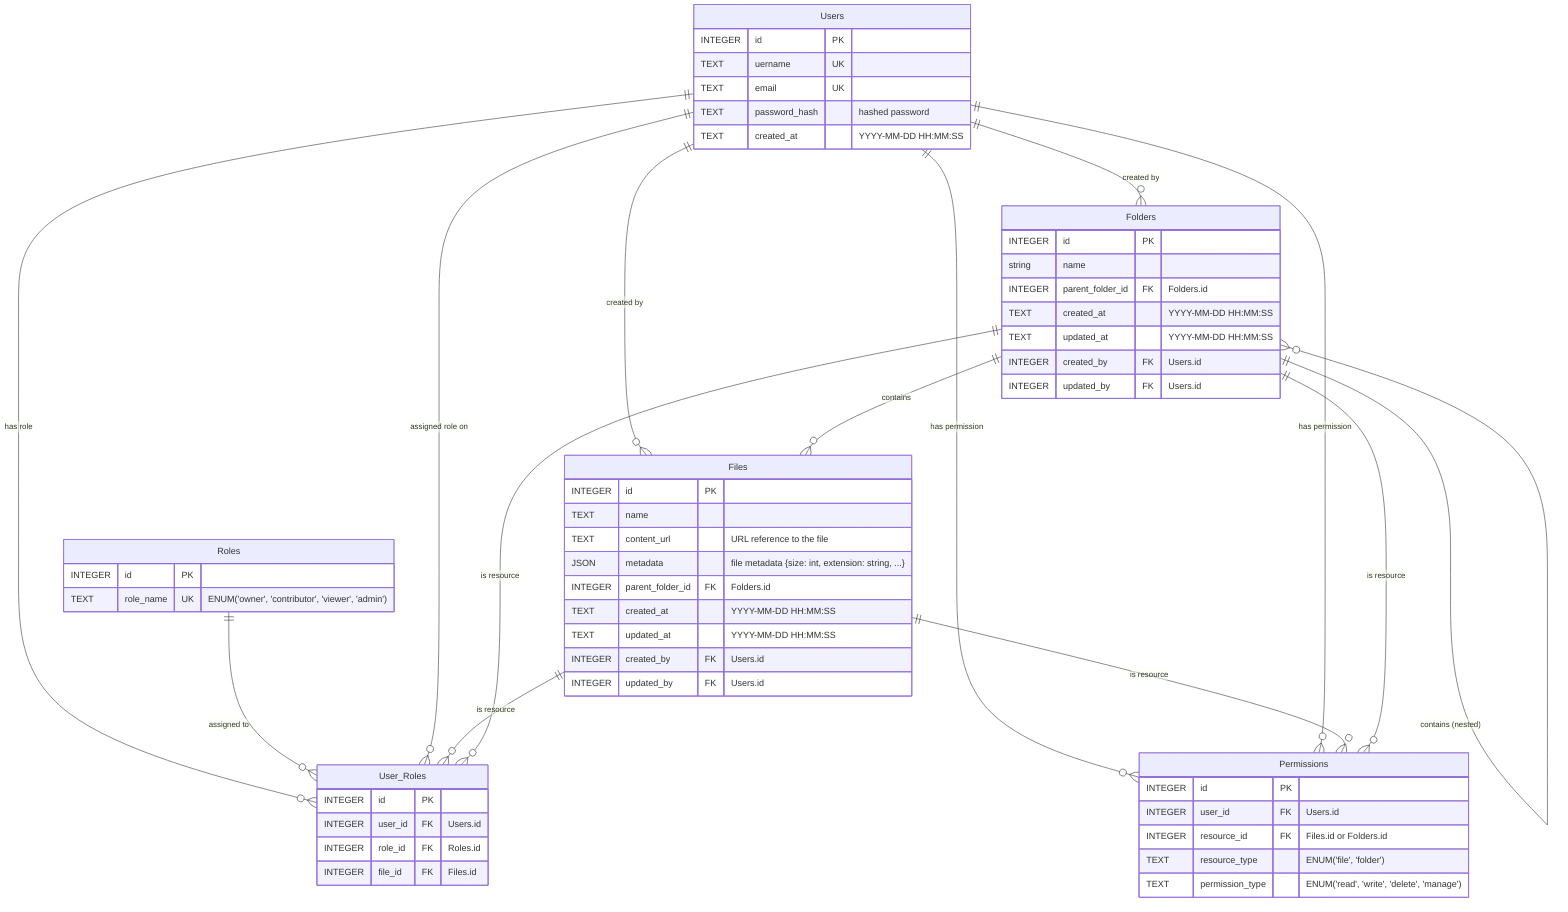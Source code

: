 erDiagram
%% Table: Users
    Users {
        INTEGER id PK
        TEXT uername UK
        TEXT email UK
        TEXT password_hash "hashed password"
        TEXT created_at "YYYY-MM-DD HH:MM:SS"
    }

%% Table: Roles
    Roles {
        INTEGER id PK
        TEXT role_name UK "ENUM('owner', 'contributor', 'viewer', 'admin')"
    }

%% Table: Folders
    Folders {
        INTEGER id PK
        string name
        INTEGER parent_folder_id FK "Folders.id"
        TEXT created_at "YYYY-MM-DD HH:MM:SS"
        TEXT updated_at "YYYY-MM-DD HH:MM:SS"
        INTEGER created_by FK "Users.id"
        INTEGER updated_by FK "Users.id"
    }

%% Table: Files
    Files {
        INTEGER id PK
        TEXT name
        TEXT content_url "URL reference to the file"
        JSON metadata "file metadata {size: int, extension: string, ...}"
        INTEGER parent_folder_id FK "Folders.id"
        TEXT created_at "YYYY-MM-DD HH:MM:SS"
        TEXT updated_at "YYYY-MM-DD HH:MM:SS"
        INTEGER created_by FK "Users.id"
        INTEGER updated_by FK "Users.id"
    }

%% Table: User_Roles (for ownership and roles)
    User_Roles {
        INTEGER id PK
        INTEGER user_id FK "Users.id"
        INTEGER role_id FK "Roles.id"
        INTEGER file_id FK "Files.id"
    }

%% Table: Permissions
    Permissions {
        INTEGER id PK
        INTEGER user_id FK "Users.id"
        INTEGER resource_id FK "Files.id or Folders.id"
        TEXT resource_type "ENUM('file', 'folder')"
        TEXT permission_type "ENUM('read', 'write', 'delete', 'manage')"
    }

%% Relationships
%% Users to Roles (Many-to-Many)
    Users ||--o{ User_Roles: "has role"
    Roles ||--o{ User_Roles: "assigned to"
%% Users to Files/Folders (ownership and creation)
    Users ||--o{ Files: "created by"
    Users ||--o{ Folders: "created by"
    Users ||--o{ Permissions: "has permission"
%% Folders to Files (parent-child relation)
    Folders ||--o{ Files: "contains"
    Folders ||--o{ Folders: "contains (nested)"
%% Permissions on Files/Folders
    Users ||--o{ Permissions: "has permission"
    Files ||--o{ Permissions: "is resource"
    Folders ||--o{ Permissions: "is resource"
%% User_Roles relationship to Files/Folders
    Users ||--o{ User_Roles: "assigned role on"
    Files ||--o{ User_Roles: "is resource"
    Folders ||--o{ User_Roles: "is resource"